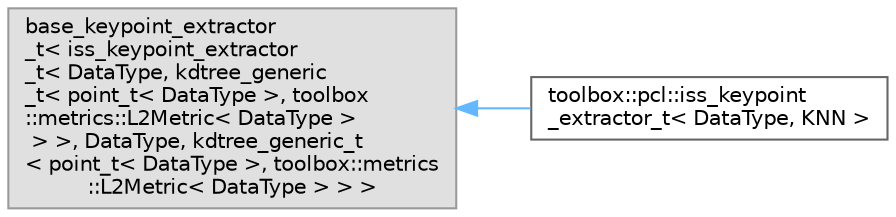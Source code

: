 digraph "Graphical Class Hierarchy"
{
 // LATEX_PDF_SIZE
  bgcolor="transparent";
  edge [fontname=Helvetica,fontsize=10,labelfontname=Helvetica,labelfontsize=10];
  node [fontname=Helvetica,fontsize=10,shape=box,height=0.2,width=0.4];
  rankdir="LR";
  Node0 [id="Node000000",label="base_keypoint_extractor\l_t\< iss_keypoint_extractor\l_t\< DataType, kdtree_generic\l_t\< point_t\< DataType \>, toolbox\l::metrics::L2Metric\< DataType \>\l \> \>, DataType, kdtree_generic_t\l\< point_t\< DataType \>, toolbox::metrics\l::L2Metric\< DataType \> \> \>",height=0.2,width=0.4,color="grey60", fillcolor="#E0E0E0", style="filled",tooltip=" "];
  Node0 -> Node1 [id="edge11_Node000000_Node000001",dir="back",color="steelblue1",style="solid",tooltip=" "];
  Node1 [id="Node000001",label="toolbox::pcl::iss_keypoint\l_extractor_t\< DataType, KNN \>",height=0.2,width=0.4,color="grey40", fillcolor="white", style="filled",URL="$classtoolbox_1_1pcl_1_1iss__keypoint__extractor__t.html",tooltip="ISS (Intrinsic Shape Signatures) 关键点提取器 / ISS (Intrinsic Shape Signatures) keypoint extractor."];
}
